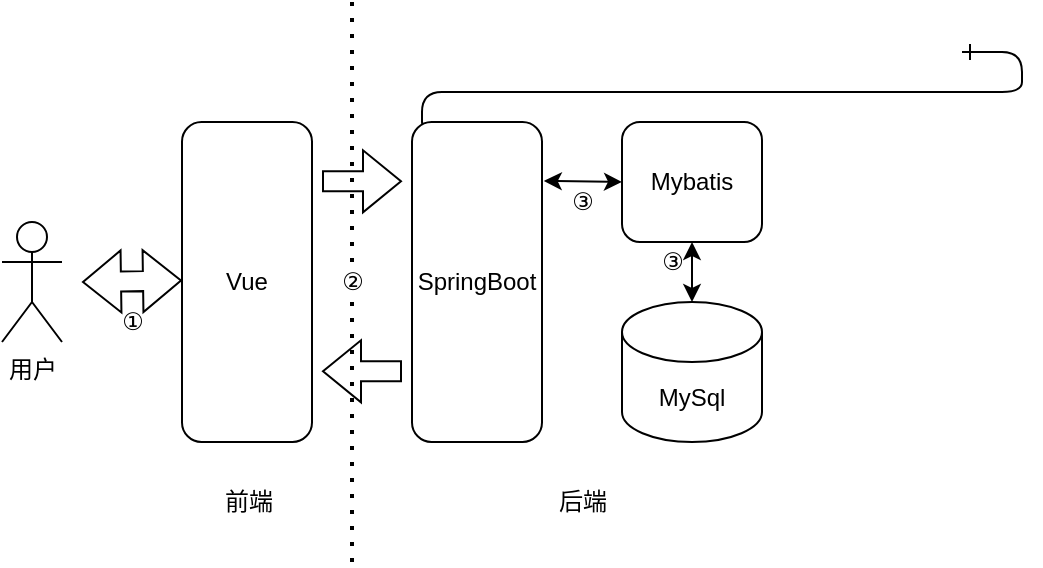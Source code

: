 <mxfile version="18.0.1" type="github">
  <diagram id="R2lEEEUBdFMjLlhIrx00" name="Page-1">
    <mxGraphModel dx="484" dy="332" grid="1" gridSize="10" guides="1" tooltips="1" connect="1" arrows="1" fold="1" page="1" pageScale="1" pageWidth="850" pageHeight="1100" math="0" shadow="0" extFonts="Permanent Marker^https://fonts.googleapis.com/css?family=Permanent+Marker">
      <root>
        <mxCell id="0" />
        <mxCell id="1" parent="0" />
        <mxCell id="C-vyLk0tnHw3VtMMgP7b-12" value="" style="edgeStyle=entityRelationEdgeStyle;endArrow=ERzeroToMany;startArrow=ERone;endFill=1;startFill=0;" parent="1" target="C-vyLk0tnHw3VtMMgP7b-17" edge="1">
          <mxGeometry width="100" height="100" relative="1" as="geometry">
            <mxPoint x="700" y="165" as="sourcePoint" />
            <mxPoint x="460" y="205" as="targetPoint" />
          </mxGeometry>
        </mxCell>
        <mxCell id="ThO8s_hxeD24pVAJYVmt-1" value="" style="endArrow=none;dashed=1;html=1;dashPattern=1 3;strokeWidth=2;rounded=0;targetPerimeterSpacing=0;startArrow=none;" edge="1" parent="1" source="ThO8s_hxeD24pVAJYVmt-28">
          <mxGeometry width="50" height="50" relative="1" as="geometry">
            <mxPoint x="400" y="140" as="sourcePoint" />
            <mxPoint x="395" y="420" as="targetPoint" />
          </mxGeometry>
        </mxCell>
        <mxCell id="ThO8s_hxeD24pVAJYVmt-5" value="用户" style="shape=umlActor;verticalLabelPosition=bottom;verticalAlign=top;html=1;outlineConnect=0;" vertex="1" parent="1">
          <mxGeometry x="220" y="250" width="30" height="60" as="geometry" />
        </mxCell>
        <mxCell id="ThO8s_hxeD24pVAJYVmt-7" value="Vue" style="rounded=1;whiteSpace=wrap;html=1;" vertex="1" parent="1">
          <mxGeometry x="310" y="200" width="65" height="160" as="geometry" />
        </mxCell>
        <mxCell id="ThO8s_hxeD24pVAJYVmt-9" value="SpringBoot" style="rounded=1;whiteSpace=wrap;html=1;" vertex="1" parent="1">
          <mxGeometry x="425" y="200" width="65" height="160" as="geometry" />
        </mxCell>
        <mxCell id="ThO8s_hxeD24pVAJYVmt-10" value="Mybatis" style="rounded=1;whiteSpace=wrap;html=1;" vertex="1" parent="1">
          <mxGeometry x="530" y="200" width="70" height="60" as="geometry" />
        </mxCell>
        <mxCell id="ThO8s_hxeD24pVAJYVmt-11" value="MySql" style="shape=cylinder3;whiteSpace=wrap;html=1;boundedLbl=1;backgroundOutline=1;size=15;" vertex="1" parent="1">
          <mxGeometry x="530" y="290" width="70" height="70" as="geometry" />
        </mxCell>
        <mxCell id="ThO8s_hxeD24pVAJYVmt-13" value="" style="shape=flexArrow;endArrow=classic;startArrow=classic;html=1;rounded=0;targetPerimeterSpacing=0;" edge="1" parent="1">
          <mxGeometry width="100" height="100" relative="1" as="geometry">
            <mxPoint x="260" y="280" as="sourcePoint" />
            <mxPoint x="310" y="279.29" as="targetPoint" />
          </mxGeometry>
        </mxCell>
        <mxCell id="ThO8s_hxeD24pVAJYVmt-14" value="" style="shape=flexArrow;endArrow=classic;html=1;rounded=0;targetPerimeterSpacing=0;" edge="1" parent="1">
          <mxGeometry width="50" height="50" relative="1" as="geometry">
            <mxPoint x="380" y="229.66" as="sourcePoint" />
            <mxPoint x="420" y="229.66" as="targetPoint" />
          </mxGeometry>
        </mxCell>
        <mxCell id="ThO8s_hxeD24pVAJYVmt-15" value="" style="shape=flexArrow;endArrow=classic;html=1;rounded=0;targetPerimeterSpacing=0;" edge="1" parent="1">
          <mxGeometry width="50" height="50" relative="1" as="geometry">
            <mxPoint x="420" y="324.66" as="sourcePoint" />
            <mxPoint x="380" y="324.66" as="targetPoint" />
          </mxGeometry>
        </mxCell>
        <mxCell id="ThO8s_hxeD24pVAJYVmt-23" value="" style="endArrow=classic;startArrow=classic;html=1;rounded=0;targetPerimeterSpacing=0;exitX=0.5;exitY=0;exitDx=0;exitDy=0;exitPerimeter=0;entryX=0.5;entryY=1;entryDx=0;entryDy=0;" edge="1" parent="1" source="ThO8s_hxeD24pVAJYVmt-11" target="ThO8s_hxeD24pVAJYVmt-10">
          <mxGeometry width="50" height="50" relative="1" as="geometry">
            <mxPoint x="500" y="310" as="sourcePoint" />
            <mxPoint x="550" y="260" as="targetPoint" />
          </mxGeometry>
        </mxCell>
        <mxCell id="ThO8s_hxeD24pVAJYVmt-24" value="" style="endArrow=classic;startArrow=classic;html=1;rounded=0;targetPerimeterSpacing=0;entryX=1.014;entryY=0.184;entryDx=0;entryDy=0;entryPerimeter=0;exitX=0;exitY=0.5;exitDx=0;exitDy=0;" edge="1" parent="1" source="ThO8s_hxeD24pVAJYVmt-10" target="ThO8s_hxeD24pVAJYVmt-9">
          <mxGeometry width="50" height="50" relative="1" as="geometry">
            <mxPoint x="570" y="230" as="sourcePoint" />
            <mxPoint x="620" y="180" as="targetPoint" />
          </mxGeometry>
        </mxCell>
        <mxCell id="ThO8s_hxeD24pVAJYVmt-25" value="前端" style="text;html=1;align=center;verticalAlign=middle;resizable=0;points=[];autosize=1;strokeColor=none;fillColor=none;" vertex="1" parent="1">
          <mxGeometry x="322.5" y="380" width="40" height="20" as="geometry" />
        </mxCell>
        <mxCell id="ThO8s_hxeD24pVAJYVmt-26" value="后端" style="text;html=1;align=center;verticalAlign=middle;resizable=0;points=[];autosize=1;strokeColor=none;fillColor=none;" vertex="1" parent="1">
          <mxGeometry x="490" y="380" width="40" height="20" as="geometry" />
        </mxCell>
        <mxCell id="ThO8s_hxeD24pVAJYVmt-27" value="①" style="text;html=1;align=center;verticalAlign=middle;resizable=0;points=[];autosize=1;strokeColor=none;fillColor=none;" vertex="1" parent="1">
          <mxGeometry x="270" y="290" width="30" height="20" as="geometry" />
        </mxCell>
        <mxCell id="ThO8s_hxeD24pVAJYVmt-28" value="②" style="text;html=1;align=center;verticalAlign=middle;resizable=0;points=[];autosize=1;strokeColor=none;fillColor=none;" vertex="1" parent="1">
          <mxGeometry x="380" y="270" width="30" height="20" as="geometry" />
        </mxCell>
        <mxCell id="ThO8s_hxeD24pVAJYVmt-29" value="" style="endArrow=none;dashed=1;html=1;dashPattern=1 3;strokeWidth=2;rounded=0;" edge="1" parent="1" target="ThO8s_hxeD24pVAJYVmt-28">
          <mxGeometry width="50" height="50" relative="1" as="geometry">
            <mxPoint x="395" y="140" as="sourcePoint" />
            <mxPoint x="400" y="420.0" as="targetPoint" />
          </mxGeometry>
        </mxCell>
        <mxCell id="ThO8s_hxeD24pVAJYVmt-31" value="③" style="text;html=1;align=center;verticalAlign=middle;resizable=0;points=[];autosize=1;strokeColor=none;fillColor=none;" vertex="1" parent="1">
          <mxGeometry x="495" y="230" width="30" height="20" as="geometry" />
        </mxCell>
        <mxCell id="ThO8s_hxeD24pVAJYVmt-32" value="③" style="text;html=1;align=center;verticalAlign=middle;resizable=0;points=[];autosize=1;strokeColor=none;fillColor=none;" vertex="1" parent="1">
          <mxGeometry x="540" y="260" width="30" height="20" as="geometry" />
        </mxCell>
      </root>
    </mxGraphModel>
  </diagram>
</mxfile>
